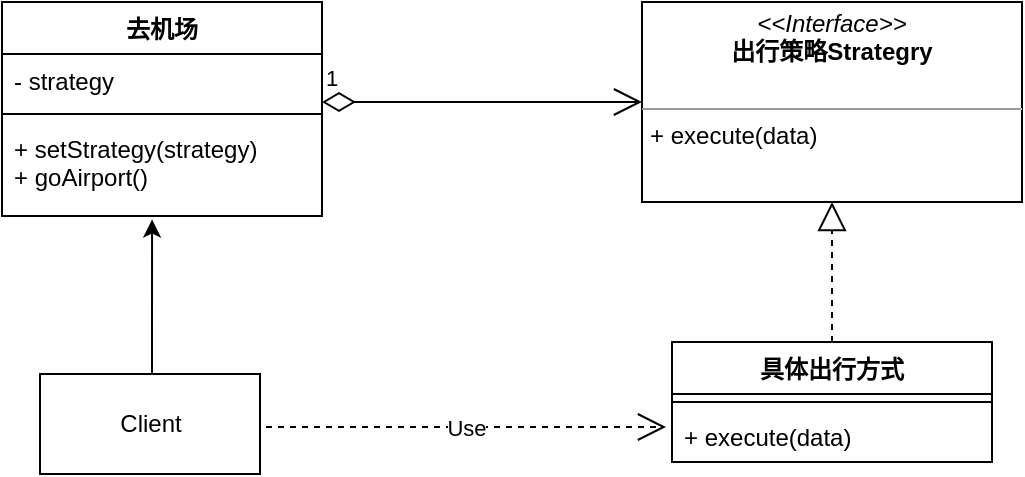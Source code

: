 <mxfile version="16.1.0" type="github">
  <diagram id="ZYarkARUst_d_fawURL5" name="第 1 页">
    <mxGraphModel dx="1422" dy="754" grid="0" gridSize="10" guides="1" tooltips="1" connect="1" arrows="1" fold="1" page="1" pageScale="1" pageWidth="827" pageHeight="1169" math="0" shadow="0">
      <root>
        <mxCell id="0" />
        <mxCell id="1" parent="0" />
        <mxCell id="JmqcK31xY82PyFu5sEEJ-1" value="去机场" style="swimlane;fontStyle=1;align=center;verticalAlign=top;childLayout=stackLayout;horizontal=1;startSize=26;horizontalStack=0;resizeParent=1;resizeParentMax=0;resizeLast=0;collapsible=1;marginBottom=0;" vertex="1" parent="1">
          <mxGeometry x="130" y="169" width="160" height="107" as="geometry" />
        </mxCell>
        <mxCell id="JmqcK31xY82PyFu5sEEJ-2" value="- strategy" style="text;strokeColor=none;fillColor=none;align=left;verticalAlign=top;spacingLeft=4;spacingRight=4;overflow=hidden;rotatable=0;points=[[0,0.5],[1,0.5]];portConstraint=eastwest;" vertex="1" parent="JmqcK31xY82PyFu5sEEJ-1">
          <mxGeometry y="26" width="160" height="26" as="geometry" />
        </mxCell>
        <mxCell id="JmqcK31xY82PyFu5sEEJ-3" value="" style="line;strokeWidth=1;fillColor=none;align=left;verticalAlign=middle;spacingTop=-1;spacingLeft=3;spacingRight=3;rotatable=0;labelPosition=right;points=[];portConstraint=eastwest;" vertex="1" parent="JmqcK31xY82PyFu5sEEJ-1">
          <mxGeometry y="52" width="160" height="8" as="geometry" />
        </mxCell>
        <mxCell id="JmqcK31xY82PyFu5sEEJ-4" value="+ setStrategy(strategy)&#xa;+ goAirport()" style="text;strokeColor=none;fillColor=none;align=left;verticalAlign=top;spacingLeft=4;spacingRight=4;overflow=hidden;rotatable=0;points=[[0,0.5],[1,0.5]];portConstraint=eastwest;" vertex="1" parent="JmqcK31xY82PyFu5sEEJ-1">
          <mxGeometry y="60" width="160" height="47" as="geometry" />
        </mxCell>
        <mxCell id="JmqcK31xY82PyFu5sEEJ-9" style="edgeStyle=orthogonalEdgeStyle;rounded=0;orthogonalLoop=1;jettySize=auto;html=1;entryX=0.469;entryY=1.038;entryDx=0;entryDy=0;entryPerimeter=0;" edge="1" parent="1" source="JmqcK31xY82PyFu5sEEJ-5" target="JmqcK31xY82PyFu5sEEJ-4">
          <mxGeometry relative="1" as="geometry">
            <Array as="points">
              <mxPoint x="205" y="331" />
              <mxPoint x="205" y="331" />
            </Array>
          </mxGeometry>
        </mxCell>
        <mxCell id="JmqcK31xY82PyFu5sEEJ-5" value="Client" style="html=1;" vertex="1" parent="1">
          <mxGeometry x="149" y="355" width="110" height="50" as="geometry" />
        </mxCell>
        <mxCell id="JmqcK31xY82PyFu5sEEJ-15" value="&lt;p style=&quot;margin: 0px ; margin-top: 4px ; text-align: center&quot;&gt;&lt;i&gt;&amp;lt;&amp;lt;Interface&amp;gt;&amp;gt;&lt;/i&gt;&lt;br&gt;&lt;b&gt;出行策略Strategry&lt;/b&gt;&lt;/p&gt;&lt;p style=&quot;margin: 0px ; margin-left: 4px&quot;&gt;&lt;br&gt;&lt;/p&gt;&lt;hr size=&quot;1&quot;&gt;&lt;p style=&quot;margin: 0px ; margin-left: 4px&quot;&gt;+ execute(data)&lt;br&gt;&lt;/p&gt;" style="verticalAlign=top;align=left;overflow=fill;fontSize=12;fontFamily=Helvetica;html=1;" vertex="1" parent="1">
          <mxGeometry x="450" y="169" width="190" height="100" as="geometry" />
        </mxCell>
        <mxCell id="JmqcK31xY82PyFu5sEEJ-16" value="1" style="endArrow=open;html=1;endSize=12;startArrow=diamondThin;startSize=14;startFill=0;edgeStyle=orthogonalEdgeStyle;align=left;verticalAlign=bottom;rounded=0;" edge="1" parent="1">
          <mxGeometry x="-1" y="3" relative="1" as="geometry">
            <mxPoint x="290" y="219" as="sourcePoint" />
            <mxPoint x="450" y="219" as="targetPoint" />
          </mxGeometry>
        </mxCell>
        <mxCell id="JmqcK31xY82PyFu5sEEJ-18" value="具体出行方式" style="swimlane;fontStyle=1;align=center;verticalAlign=top;childLayout=stackLayout;horizontal=1;startSize=26;horizontalStack=0;resizeParent=1;resizeParentMax=0;resizeLast=0;collapsible=1;marginBottom=0;" vertex="1" parent="1">
          <mxGeometry x="465" y="339" width="160" height="60" as="geometry" />
        </mxCell>
        <mxCell id="JmqcK31xY82PyFu5sEEJ-20" value="" style="line;strokeWidth=1;fillColor=none;align=left;verticalAlign=middle;spacingTop=-1;spacingLeft=3;spacingRight=3;rotatable=0;labelPosition=right;points=[];portConstraint=eastwest;" vertex="1" parent="JmqcK31xY82PyFu5sEEJ-18">
          <mxGeometry y="26" width="160" height="8" as="geometry" />
        </mxCell>
        <mxCell id="JmqcK31xY82PyFu5sEEJ-21" value="+ execute(data)" style="text;strokeColor=none;fillColor=none;align=left;verticalAlign=top;spacingLeft=4;spacingRight=4;overflow=hidden;rotatable=0;points=[[0,0.5],[1,0.5]];portConstraint=eastwest;" vertex="1" parent="JmqcK31xY82PyFu5sEEJ-18">
          <mxGeometry y="34" width="160" height="26" as="geometry" />
        </mxCell>
        <mxCell id="JmqcK31xY82PyFu5sEEJ-22" value="" style="endArrow=block;dashed=1;endFill=0;endSize=12;html=1;rounded=0;entryX=0.5;entryY=1;entryDx=0;entryDy=0;exitX=0.5;exitY=0;exitDx=0;exitDy=0;" edge="1" parent="1" source="JmqcK31xY82PyFu5sEEJ-18" target="JmqcK31xY82PyFu5sEEJ-15">
          <mxGeometry width="160" relative="1" as="geometry">
            <mxPoint x="460" y="309" as="sourcePoint" />
            <mxPoint x="620" y="309" as="targetPoint" />
          </mxGeometry>
        </mxCell>
        <mxCell id="JmqcK31xY82PyFu5sEEJ-24" value="Use" style="endArrow=open;endSize=12;dashed=1;html=1;rounded=0;" edge="1" parent="1">
          <mxGeometry width="160" relative="1" as="geometry">
            <mxPoint x="262" y="381.5" as="sourcePoint" />
            <mxPoint x="462" y="381.5" as="targetPoint" />
          </mxGeometry>
        </mxCell>
      </root>
    </mxGraphModel>
  </diagram>
</mxfile>
